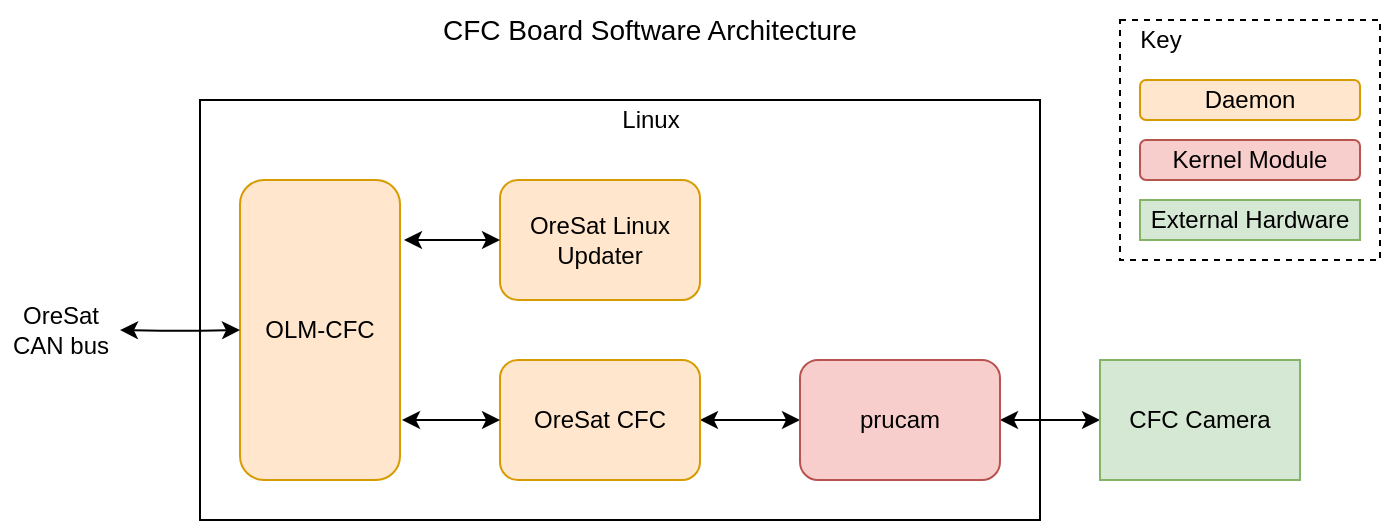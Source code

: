 <mxfile version="14.6.13" type="device"><diagram id="f7q_R66B2fNv6nHNqd-z" name="Page-1"><mxGraphModel dx="1404" dy="831" grid="1" gridSize="10" guides="1" tooltips="1" connect="1" arrows="1" fold="1" page="0" pageScale="1" pageWidth="850" pageHeight="1100" math="0" shadow="0"><root><mxCell id="0"/><mxCell id="1" parent="0"/><mxCell id="M1xrryNoLIG487_2J5n4-1" value="" style="rounded=0;whiteSpace=wrap;html=1;" parent="1" vertex="1"><mxGeometry x="130" y="200" width="420" height="210" as="geometry"/></mxCell><mxCell id="M1xrryNoLIG487_2J5n4-4" value="" style="rounded=0;whiteSpace=wrap;html=1;dashed=1;" parent="1" vertex="1"><mxGeometry x="590" y="160" width="130" height="120" as="geometry"/></mxCell><mxCell id="M1xrryNoLIG487_2J5n4-7" value="OLM-CFC" style="rounded=1;whiteSpace=wrap;html=1;fillColor=#ffe6cc;strokeColor=#d79b00;" parent="1" vertex="1"><mxGeometry x="150" y="240" width="80" height="150" as="geometry"/></mxCell><mxCell id="M1xrryNoLIG487_2J5n4-10" value="OreSat Linux&lt;br&gt;Updater" style="rounded=1;whiteSpace=wrap;html=1;fillColor=#ffe6cc;strokeColor=#d79b00;" parent="1" vertex="1"><mxGeometry x="280" y="240" width="100" height="60" as="geometry"/></mxCell><mxCell id="M1xrryNoLIG487_2J5n4-13" value="" style="edgeStyle=orthogonalEdgeStyle;rounded=1;orthogonalLoop=1;jettySize=auto;html=1;startArrow=classic;startFill=1;endArrow=classic;endFill=1;entryX=0;entryY=0.5;entryDx=0;entryDy=0;exitX=1;exitY=0.5;exitDx=0;exitDy=0;" parent="1" source="M1xrryNoLIG487_2J5n4-15" target="M1xrryNoLIG487_2J5n4-19" edge="1"><mxGeometry relative="1" as="geometry"/></mxCell><mxCell id="M1xrryNoLIG487_2J5n4-15" value="OreSat CFC" style="rounded=1;whiteSpace=wrap;html=1;fillColor=#ffe6cc;strokeColor=#d79b00;" parent="1" vertex="1"><mxGeometry x="280" y="330" width="100" height="60" as="geometry"/></mxCell><mxCell id="M1xrryNoLIG487_2J5n4-17" value="" style="edgeStyle=orthogonalEdgeStyle;rounded=1;orthogonalLoop=1;jettySize=auto;html=1;startArrow=classic;startFill=1;endArrow=classic;endFill=1;entryX=0;entryY=0.5;entryDx=0;entryDy=0;exitX=1;exitY=0.5;exitDx=0;exitDy=0;" parent="1" source="M1xrryNoLIG487_2J5n4-19" target="M1xrryNoLIG487_2J5n4-22" edge="1"><mxGeometry relative="1" as="geometry"><mxPoint x="546.23" y="450" as="targetPoint"/><Array as="points"/></mxGeometry></mxCell><mxCell id="M1xrryNoLIG487_2J5n4-19" value="prucam" style="rounded=1;whiteSpace=wrap;html=1;fillColor=#f8cecc;strokeColor=#b85450;" parent="1" vertex="1"><mxGeometry x="430" y="330" width="100" height="60" as="geometry"/></mxCell><mxCell id="M1xrryNoLIG487_2J5n4-22" value="&lt;div&gt;CFC Camera&lt;/div&gt;" style="rounded=0;whiteSpace=wrap;html=1;fillColor=#d5e8d4;strokeColor=#82b366;" parent="1" vertex="1"><mxGeometry x="580" y="330" width="100" height="60" as="geometry"/></mxCell><mxCell id="M1xrryNoLIG487_2J5n4-23" value="&lt;font style=&quot;font-size: 14px&quot;&gt;CFC Board Software Architecture&lt;/font&gt;" style="text;html=1;strokeColor=none;fillColor=none;align=center;verticalAlign=middle;whiteSpace=wrap;rounded=0;" parent="1" vertex="1"><mxGeometry x="210" y="150" width="290" height="30" as="geometry"/></mxCell><mxCell id="M1xrryNoLIG487_2J5n4-25" value="Daemon" style="rounded=1;whiteSpace=wrap;html=1;fillColor=#ffe6cc;strokeColor=#d79b00;" parent="1" vertex="1"><mxGeometry x="600" y="190" width="110" height="20" as="geometry"/></mxCell><mxCell id="M1xrryNoLIG487_2J5n4-27" value="External Hardware" style="rounded=0;whiteSpace=wrap;html=1;fillColor=#d5e8d4;strokeColor=#82b366;" parent="1" vertex="1"><mxGeometry x="600" y="250" width="110" height="20" as="geometry"/></mxCell><mxCell id="M1xrryNoLIG487_2J5n4-28" value="Key" style="text;html=1;align=center;verticalAlign=middle;resizable=0;points=[];autosize=1;" parent="1" vertex="1"><mxGeometry x="590" y="160" width="40" height="20" as="geometry"/></mxCell><mxCell id="M1xrryNoLIG487_2J5n4-29" value="Linux" style="text;html=1;align=center;verticalAlign=middle;resizable=0;points=[];autosize=1;" parent="1" vertex="1"><mxGeometry x="330" y="200" width="50" height="20" as="geometry"/></mxCell><mxCell id="M1xrryNoLIG487_2J5n4-35" value="" style="endArrow=classic;startArrow=classic;html=1;entryX=0;entryY=0.5;entryDx=0;entryDy=0;startFill=1;endFill=1;" parent="1" target="M1xrryNoLIG487_2J5n4-15" edge="1"><mxGeometry width="50" height="50" relative="1" as="geometry"><mxPoint x="231" y="360" as="sourcePoint"/><mxPoint x="170" y="330" as="targetPoint"/></mxGeometry></mxCell><mxCell id="M1xrryNoLIG487_2J5n4-85" value="" style="edgeStyle=orthogonalEdgeStyle;rounded=1;orthogonalLoop=1;jettySize=auto;html=1;startArrow=classic;startFill=1;endArrow=classic;endFill=1;entryX=0;entryY=0.5;entryDx=0;entryDy=0;" parent="1" target="M1xrryNoLIG487_2J5n4-7" edge="1"><mxGeometry relative="1" as="geometry"><mxPoint x="90" y="315" as="sourcePoint"/></mxGeometry></mxCell><mxCell id="M1xrryNoLIG487_2J5n4-82" value="OreSat&lt;br&gt;CAN bus" style="text;html=1;align=center;verticalAlign=middle;resizable=0;points=[];autosize=1;" parent="1" vertex="1"><mxGeometry x="30" y="300" width="60" height="30" as="geometry"/></mxCell><mxCell id="M1xrryNoLIG487_2J5n4-83" value="" style="endArrow=classic;startArrow=classic;html=1;entryX=0;entryY=0.5;entryDx=0;entryDy=0;" parent="1" target="M1xrryNoLIG487_2J5n4-10" edge="1"><mxGeometry width="50" height="50" relative="1" as="geometry"><mxPoint x="232" y="270" as="sourcePoint"/><mxPoint x="440" y="260" as="targetPoint"/></mxGeometry></mxCell><mxCell id="M1xrryNoLIG487_2J5n4-87" value="Kernel Module" style="rounded=1;whiteSpace=wrap;html=1;fillColor=#f8cecc;strokeColor=#b85450;" parent="1" vertex="1"><mxGeometry x="600" y="220" width="110" height="20" as="geometry"/></mxCell></root></mxGraphModel></diagram></mxfile>